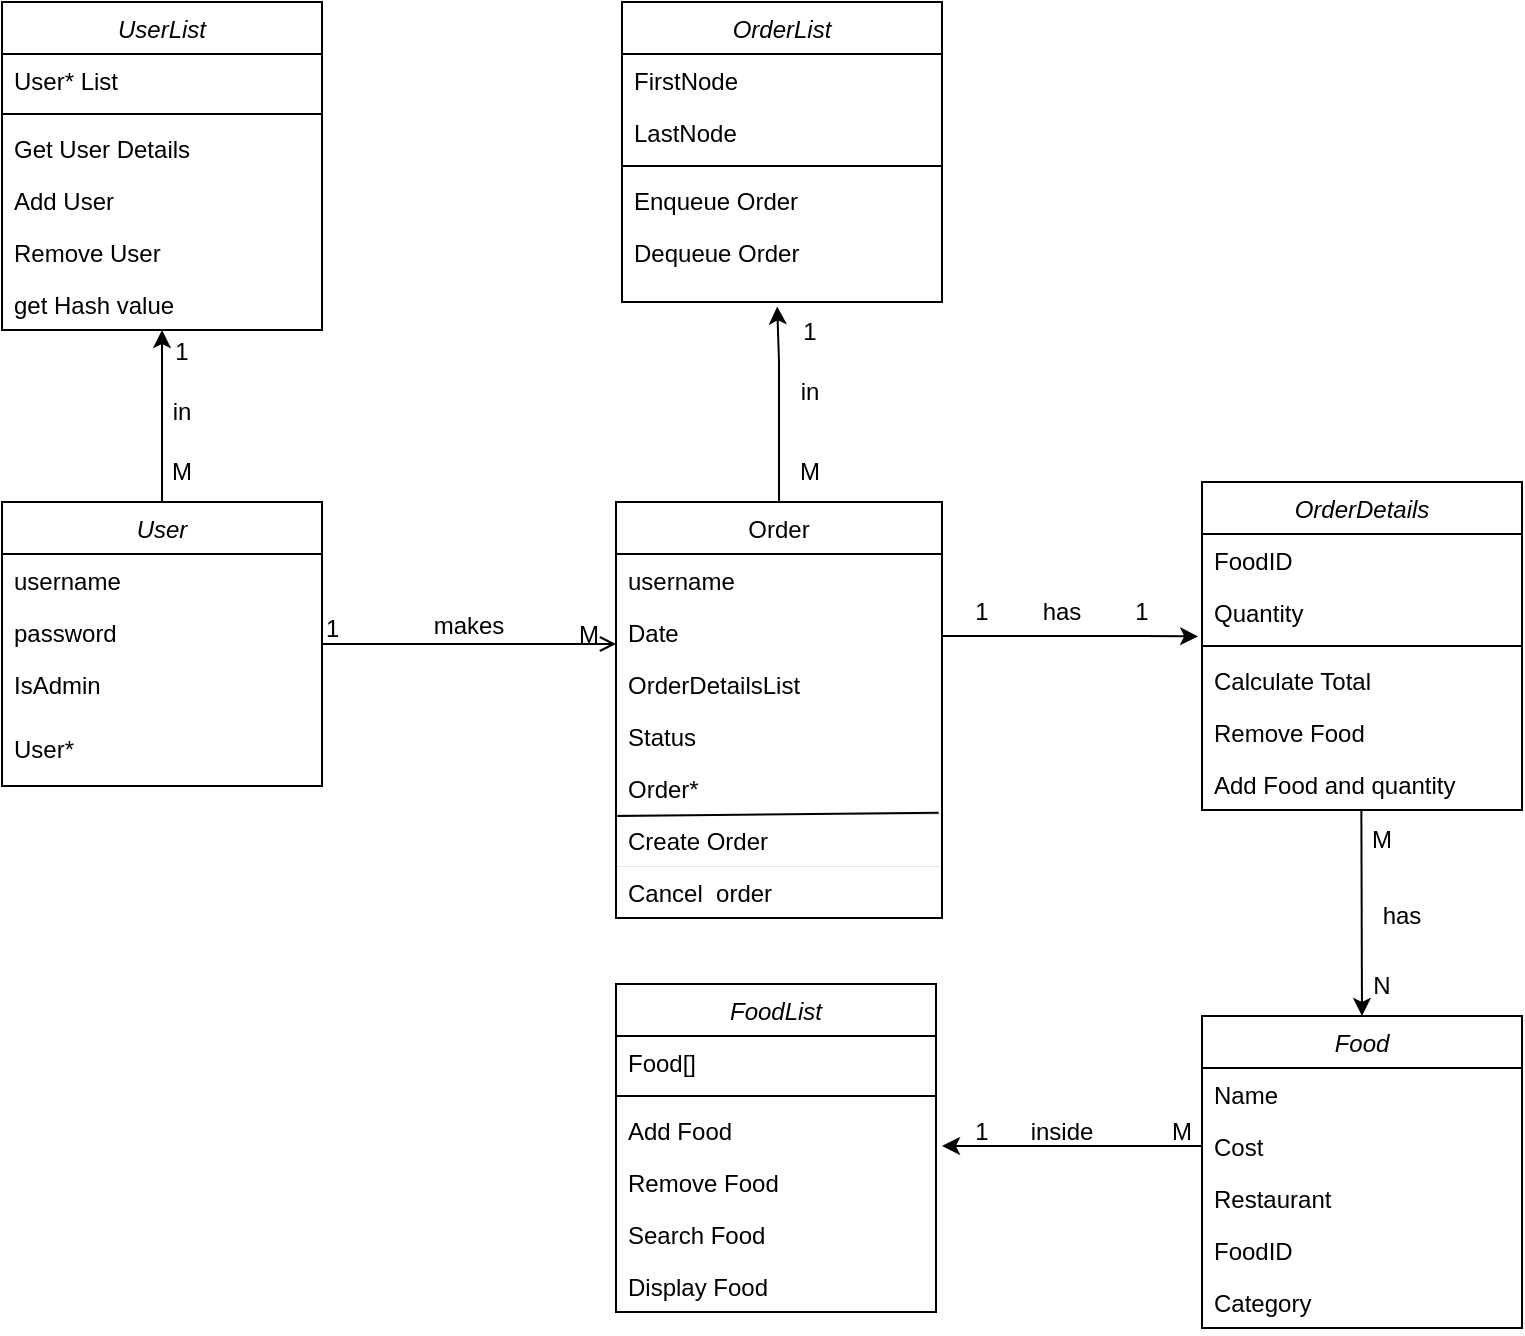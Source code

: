 <mxfile version="21.6.6" type="github">
  <diagram id="C5RBs43oDa-KdzZeNtuy" name="Page-1">
    <mxGraphModel dx="1050" dy="1743" grid="1" gridSize="10" guides="1" tooltips="1" connect="1" arrows="1" fold="1" page="1" pageScale="1" pageWidth="827" pageHeight="1169" math="0" shadow="0">
      <root>
        <mxCell id="WIyWlLk6GJQsqaUBKTNV-0" />
        <mxCell id="WIyWlLk6GJQsqaUBKTNV-1" parent="WIyWlLk6GJQsqaUBKTNV-0" />
        <mxCell id="X8eIq43BwJMKzfeHk-XH-90" value="" style="edgeStyle=orthogonalEdgeStyle;rounded=0;orthogonalLoop=1;jettySize=auto;html=1;entryX=0.5;entryY=1;entryDx=0;entryDy=0;" parent="WIyWlLk6GJQsqaUBKTNV-1" source="zkfFHV4jXpPFQw0GAbJ--0" target="X8eIq43BwJMKzfeHk-XH-100" edge="1">
          <mxGeometry relative="1" as="geometry">
            <mxPoint x="120" y="100" as="targetPoint" />
          </mxGeometry>
        </mxCell>
        <mxCell id="zkfFHV4jXpPFQw0GAbJ--0" value="User" style="swimlane;fontStyle=2;align=center;verticalAlign=top;childLayout=stackLayout;horizontal=1;startSize=26;horizontalStack=0;resizeParent=1;resizeLast=0;collapsible=1;marginBottom=0;rounded=0;shadow=0;strokeWidth=1;" parent="WIyWlLk6GJQsqaUBKTNV-1" vertex="1">
          <mxGeometry x="40" y="180" width="160" height="142" as="geometry">
            <mxRectangle x="230" y="140" width="160" height="26" as="alternateBounds" />
          </mxGeometry>
        </mxCell>
        <mxCell id="zkfFHV4jXpPFQw0GAbJ--1" value="username" style="text;align=left;verticalAlign=top;spacingLeft=4;spacingRight=4;overflow=hidden;rotatable=0;points=[[0,0.5],[1,0.5]];portConstraint=eastwest;" parent="zkfFHV4jXpPFQw0GAbJ--0" vertex="1">
          <mxGeometry y="26" width="160" height="26" as="geometry" />
        </mxCell>
        <mxCell id="zkfFHV4jXpPFQw0GAbJ--2" value="password" style="text;align=left;verticalAlign=top;spacingLeft=4;spacingRight=4;overflow=hidden;rotatable=0;points=[[0,0.5],[1,0.5]];portConstraint=eastwest;rounded=0;shadow=0;html=0;" parent="zkfFHV4jXpPFQw0GAbJ--0" vertex="1">
          <mxGeometry y="52" width="160" height="26" as="geometry" />
        </mxCell>
        <mxCell id="zkfFHV4jXpPFQw0GAbJ--3" value="IsAdmin" style="text;align=left;verticalAlign=top;spacingLeft=4;spacingRight=4;overflow=hidden;rotatable=0;points=[[0,0.5],[1,0.5]];portConstraint=eastwest;rounded=0;shadow=0;html=0;" parent="zkfFHV4jXpPFQw0GAbJ--0" vertex="1">
          <mxGeometry y="78" width="160" height="32" as="geometry" />
        </mxCell>
        <mxCell id="X8eIq43BwJMKzfeHk-XH-84" value="User*" style="text;align=left;verticalAlign=top;spacingLeft=4;spacingRight=4;overflow=hidden;rotatable=0;points=[[0,0.5],[1,0.5]];portConstraint=eastwest;rounded=0;shadow=0;html=0;" parent="zkfFHV4jXpPFQw0GAbJ--0" vertex="1">
          <mxGeometry y="110" width="160" height="32" as="geometry" />
        </mxCell>
        <mxCell id="X8eIq43BwJMKzfeHk-XH-66" value="" style="edgeStyle=orthogonalEdgeStyle;rounded=0;orthogonalLoop=1;jettySize=auto;html=1;entryX=0.485;entryY=1.085;entryDx=0;entryDy=0;entryPerimeter=0;" parent="WIyWlLk6GJQsqaUBKTNV-1" source="zkfFHV4jXpPFQw0GAbJ--17" edge="1">
          <mxGeometry relative="1" as="geometry">
            <mxPoint x="427.6" y="82.21" as="targetPoint" />
            <Array as="points">
              <mxPoint x="428" y="110" />
              <mxPoint x="428" y="110" />
            </Array>
          </mxGeometry>
        </mxCell>
        <mxCell id="zkfFHV4jXpPFQw0GAbJ--17" value="Order" style="swimlane;fontStyle=0;align=center;verticalAlign=top;childLayout=stackLayout;horizontal=1;startSize=26;horizontalStack=0;resizeParent=1;resizeLast=0;collapsible=1;marginBottom=0;rounded=0;shadow=0;strokeWidth=1;" parent="WIyWlLk6GJQsqaUBKTNV-1" vertex="1">
          <mxGeometry x="347" y="180" width="163" height="208" as="geometry">
            <mxRectangle x="550" y="140" width="160" height="26" as="alternateBounds" />
          </mxGeometry>
        </mxCell>
        <mxCell id="zkfFHV4jXpPFQw0GAbJ--18" value="username" style="text;align=left;verticalAlign=top;spacingLeft=4;spacingRight=4;overflow=hidden;rotatable=0;points=[[0,0.5],[1,0.5]];portConstraint=eastwest;" parent="zkfFHV4jXpPFQw0GAbJ--17" vertex="1">
          <mxGeometry y="26" width="163" height="26" as="geometry" />
        </mxCell>
        <mxCell id="zkfFHV4jXpPFQw0GAbJ--19" value="Date" style="text;align=left;verticalAlign=top;spacingLeft=4;spacingRight=4;overflow=hidden;rotatable=0;points=[[0,0.5],[1,0.5]];portConstraint=eastwest;rounded=0;shadow=0;html=0;" parent="zkfFHV4jXpPFQw0GAbJ--17" vertex="1">
          <mxGeometry y="52" width="163" height="26" as="geometry" />
        </mxCell>
        <mxCell id="X8eIq43BwJMKzfeHk-XH-0" value="OrderDetailsList" style="text;align=left;verticalAlign=top;spacingLeft=4;spacingRight=4;overflow=hidden;rotatable=0;points=[[0,0.5],[1,0.5]];portConstraint=eastwest;rounded=0;shadow=0;html=0;" parent="zkfFHV4jXpPFQw0GAbJ--17" vertex="1">
          <mxGeometry y="78" width="163" height="26" as="geometry" />
        </mxCell>
        <mxCell id="zkfFHV4jXpPFQw0GAbJ--20" value="Status" style="text;align=left;verticalAlign=top;spacingLeft=4;spacingRight=4;overflow=hidden;rotatable=0;points=[[0,0.5],[1,0.5]];portConstraint=eastwest;rounded=0;shadow=0;html=0;" parent="zkfFHV4jXpPFQw0GAbJ--17" vertex="1">
          <mxGeometry y="104" width="163" height="26" as="geometry" />
        </mxCell>
        <mxCell id="X8eIq43BwJMKzfeHk-XH-83" value="Order*" style="text;align=left;verticalAlign=top;spacingLeft=4;spacingRight=4;overflow=hidden;rotatable=0;points=[[0,0.5],[1,0.5]];portConstraint=eastwest;rounded=0;shadow=0;html=0;strokeColor=none;" parent="zkfFHV4jXpPFQw0GAbJ--17" vertex="1">
          <mxGeometry y="130" width="163" height="26" as="geometry" />
        </mxCell>
        <mxCell id="X8eIq43BwJMKzfeHk-XH-107" value="Create Order" style="text;align=left;verticalAlign=top;spacingLeft=4;spacingRight=4;overflow=hidden;rotatable=0;points=[[0,0.5],[1,0.5]];portConstraint=eastwest;rounded=0;shadow=0;html=0;perimeterSpacing=1;strokeWidth=0;strokeColor=default;" parent="zkfFHV4jXpPFQw0GAbJ--17" vertex="1">
          <mxGeometry y="156" width="163" height="26" as="geometry" />
        </mxCell>
        <mxCell id="HsRnKCsZmH4A8AVYPV3N-1" value="Cancel  order" style="text;align=left;verticalAlign=top;spacingLeft=4;spacingRight=4;overflow=hidden;rotatable=0;points=[[0,0.5],[1,0.5]];portConstraint=eastwest;rounded=0;shadow=0;html=0;perimeterSpacing=0;strokeWidth=0;strokeColor=none;" vertex="1" parent="zkfFHV4jXpPFQw0GAbJ--17">
          <mxGeometry y="182" width="163" height="26" as="geometry" />
        </mxCell>
        <mxCell id="HsRnKCsZmH4A8AVYPV3N-7" value="" style="endArrow=none;html=1;rounded=0;exitX=0.01;exitY=0.071;exitDx=0;exitDy=0;exitPerimeter=0;entryX=0.984;entryY=0.014;entryDx=0;entryDy=0;entryPerimeter=0;" edge="1" parent="zkfFHV4jXpPFQw0GAbJ--17" source="X8eIq43BwJMKzfeHk-XH-107" target="X8eIq43BwJMKzfeHk-XH-107">
          <mxGeometry width="50" height="50" relative="1" as="geometry">
            <mxPoint x="133" y="150" as="sourcePoint" />
            <mxPoint x="183" y="100" as="targetPoint" />
          </mxGeometry>
        </mxCell>
        <mxCell id="zkfFHV4jXpPFQw0GAbJ--26" value="" style="endArrow=open;shadow=0;strokeWidth=1;rounded=0;endFill=1;edgeStyle=elbowEdgeStyle;elbow=vertical;" parent="WIyWlLk6GJQsqaUBKTNV-1" source="zkfFHV4jXpPFQw0GAbJ--0" target="zkfFHV4jXpPFQw0GAbJ--17" edge="1">
          <mxGeometry x="0.5" y="41" relative="1" as="geometry">
            <mxPoint x="380" y="192" as="sourcePoint" />
            <mxPoint x="540" y="192" as="targetPoint" />
            <mxPoint x="-40" y="32" as="offset" />
          </mxGeometry>
        </mxCell>
        <mxCell id="zkfFHV4jXpPFQw0GAbJ--27" value="1" style="resizable=0;align=left;verticalAlign=bottom;labelBackgroundColor=none;fontSize=12;" parent="zkfFHV4jXpPFQw0GAbJ--26" connectable="0" vertex="1">
          <mxGeometry x="-1" relative="1" as="geometry">
            <mxPoint y="1" as="offset" />
          </mxGeometry>
        </mxCell>
        <mxCell id="zkfFHV4jXpPFQw0GAbJ--28" value="M" style="resizable=0;align=right;verticalAlign=bottom;labelBackgroundColor=none;fontSize=12;" parent="zkfFHV4jXpPFQw0GAbJ--26" connectable="0" vertex="1">
          <mxGeometry x="1" relative="1" as="geometry">
            <mxPoint x="-7" y="4" as="offset" />
          </mxGeometry>
        </mxCell>
        <mxCell id="zkfFHV4jXpPFQw0GAbJ--29" value="makes" style="text;html=1;resizable=0;points=[];;align=center;verticalAlign=middle;labelBackgroundColor=none;rounded=0;shadow=0;strokeWidth=1;fontSize=12;" parent="zkfFHV4jXpPFQw0GAbJ--26" vertex="1" connectable="0">
          <mxGeometry x="0.5" y="49" relative="1" as="geometry">
            <mxPoint x="-38" y="40" as="offset" />
          </mxGeometry>
        </mxCell>
        <mxCell id="xoaC7Wog5zGQchS72uHS-1" value="Food" style="swimlane;fontStyle=2;align=center;verticalAlign=top;childLayout=stackLayout;horizontal=1;startSize=26;horizontalStack=0;resizeParent=1;resizeLast=0;collapsible=1;marginBottom=0;rounded=0;shadow=0;strokeWidth=1;" parent="WIyWlLk6GJQsqaUBKTNV-1" vertex="1">
          <mxGeometry x="640" y="437" width="160" height="156" as="geometry">
            <mxRectangle x="230" y="140" width="160" height="26" as="alternateBounds" />
          </mxGeometry>
        </mxCell>
        <mxCell id="xoaC7Wog5zGQchS72uHS-2" value="Name" style="text;align=left;verticalAlign=top;spacingLeft=4;spacingRight=4;overflow=hidden;rotatable=0;points=[[0,0.5],[1,0.5]];portConstraint=eastwest;" parent="xoaC7Wog5zGQchS72uHS-1" vertex="1">
          <mxGeometry y="26" width="160" height="26" as="geometry" />
        </mxCell>
        <mxCell id="xoaC7Wog5zGQchS72uHS-3" value="Cost" style="text;align=left;verticalAlign=top;spacingLeft=4;spacingRight=4;overflow=hidden;rotatable=0;points=[[0,0.5],[1,0.5]];portConstraint=eastwest;rounded=0;shadow=0;html=0;" parent="xoaC7Wog5zGQchS72uHS-1" vertex="1">
          <mxGeometry y="52" width="160" height="26" as="geometry" />
        </mxCell>
        <mxCell id="HsRnKCsZmH4A8AVYPV3N-0" value="Restaurant" style="text;align=left;verticalAlign=top;spacingLeft=4;spacingRight=4;overflow=hidden;rotatable=0;points=[[0,0.5],[1,0.5]];portConstraint=eastwest;rounded=0;shadow=0;html=0;" vertex="1" parent="xoaC7Wog5zGQchS72uHS-1">
          <mxGeometry y="78" width="160" height="26" as="geometry" />
        </mxCell>
        <mxCell id="xoaC7Wog5zGQchS72uHS-4" value="FoodID" style="text;align=left;verticalAlign=top;spacingLeft=4;spacingRight=4;overflow=hidden;rotatable=0;points=[[0,0.5],[1,0.5]];portConstraint=eastwest;rounded=0;shadow=0;html=0;" parent="xoaC7Wog5zGQchS72uHS-1" vertex="1">
          <mxGeometry y="104" width="160" height="26" as="geometry" />
        </mxCell>
        <mxCell id="X8eIq43BwJMKzfeHk-XH-7" value="Category" style="text;align=left;verticalAlign=top;spacingLeft=4;spacingRight=4;overflow=hidden;rotatable=0;points=[[0,0.5],[1,0.5]];portConstraint=eastwest;rounded=0;shadow=0;html=0;" parent="xoaC7Wog5zGQchS72uHS-1" vertex="1">
          <mxGeometry y="130" width="160" height="26" as="geometry" />
        </mxCell>
        <mxCell id="X8eIq43BwJMKzfeHk-XH-14" value="FoodList" style="swimlane;fontStyle=2;align=center;verticalAlign=top;childLayout=stackLayout;horizontal=1;startSize=26;horizontalStack=0;resizeParent=1;resizeLast=0;collapsible=1;marginBottom=0;rounded=0;shadow=0;strokeWidth=1;" parent="WIyWlLk6GJQsqaUBKTNV-1" vertex="1">
          <mxGeometry x="347" y="421" width="160" height="164" as="geometry">
            <mxRectangle x="230" y="140" width="160" height="26" as="alternateBounds" />
          </mxGeometry>
        </mxCell>
        <mxCell id="X8eIq43BwJMKzfeHk-XH-15" value="Food[]" style="text;align=left;verticalAlign=top;spacingLeft=4;spacingRight=4;overflow=hidden;rotatable=0;points=[[0,0.5],[1,0.5]];portConstraint=eastwest;" parent="X8eIq43BwJMKzfeHk-XH-14" vertex="1">
          <mxGeometry y="26" width="160" height="26" as="geometry" />
        </mxCell>
        <mxCell id="X8eIq43BwJMKzfeHk-XH-19" value="" style="line;html=1;strokeWidth=1;align=left;verticalAlign=middle;spacingTop=-1;spacingLeft=3;spacingRight=3;rotatable=0;labelPosition=right;points=[];portConstraint=eastwest;" parent="X8eIq43BwJMKzfeHk-XH-14" vertex="1">
          <mxGeometry y="52" width="160" height="8" as="geometry" />
        </mxCell>
        <mxCell id="X8eIq43BwJMKzfeHk-XH-20" value="Add Food" style="text;align=left;verticalAlign=top;spacingLeft=4;spacingRight=4;overflow=hidden;rotatable=0;points=[[0,0.5],[1,0.5]];portConstraint=eastwest;" parent="X8eIq43BwJMKzfeHk-XH-14" vertex="1">
          <mxGeometry y="60" width="160" height="26" as="geometry" />
        </mxCell>
        <mxCell id="X8eIq43BwJMKzfeHk-XH-23" value="Remove Food" style="text;align=left;verticalAlign=top;spacingLeft=4;spacingRight=4;overflow=hidden;rotatable=0;points=[[0,0.5],[1,0.5]];portConstraint=eastwest;" parent="X8eIq43BwJMKzfeHk-XH-14" vertex="1">
          <mxGeometry y="86" width="160" height="26" as="geometry" />
        </mxCell>
        <mxCell id="X8eIq43BwJMKzfeHk-XH-24" value="Search Food" style="text;align=left;verticalAlign=top;spacingLeft=4;spacingRight=4;overflow=hidden;rotatable=0;points=[[0,0.5],[1,0.5]];portConstraint=eastwest;" parent="X8eIq43BwJMKzfeHk-XH-14" vertex="1">
          <mxGeometry y="112" width="160" height="26" as="geometry" />
        </mxCell>
        <mxCell id="X8eIq43BwJMKzfeHk-XH-25" value="Display Food" style="text;align=left;verticalAlign=top;spacingLeft=4;spacingRight=4;overflow=hidden;rotatable=0;points=[[0,0.5],[1,0.5]];portConstraint=eastwest;" parent="X8eIq43BwJMKzfeHk-XH-14" vertex="1">
          <mxGeometry y="138" width="160" height="26" as="geometry" />
        </mxCell>
        <mxCell id="X8eIq43BwJMKzfeHk-XH-26" value="OrderDetails" style="swimlane;fontStyle=2;align=center;verticalAlign=top;childLayout=stackLayout;horizontal=1;startSize=26;horizontalStack=0;resizeParent=1;resizeLast=0;collapsible=1;marginBottom=0;rounded=0;shadow=0;strokeWidth=1;" parent="WIyWlLk6GJQsqaUBKTNV-1" vertex="1">
          <mxGeometry x="640" y="170" width="160" height="164" as="geometry">
            <mxRectangle x="230" y="140" width="160" height="26" as="alternateBounds" />
          </mxGeometry>
        </mxCell>
        <mxCell id="X8eIq43BwJMKzfeHk-XH-27" value="FoodID" style="text;align=left;verticalAlign=top;spacingLeft=4;spacingRight=4;overflow=hidden;rotatable=0;points=[[0,0.5],[1,0.5]];portConstraint=eastwest;" parent="X8eIq43BwJMKzfeHk-XH-26" vertex="1">
          <mxGeometry y="26" width="160" height="26" as="geometry" />
        </mxCell>
        <mxCell id="X8eIq43BwJMKzfeHk-XH-36" value="Quantity" style="text;align=left;verticalAlign=top;spacingLeft=4;spacingRight=4;overflow=hidden;rotatable=0;points=[[0,0.5],[1,0.5]];portConstraint=eastwest;" parent="X8eIq43BwJMKzfeHk-XH-26" vertex="1">
          <mxGeometry y="52" width="160" height="26" as="geometry" />
        </mxCell>
        <mxCell id="X8eIq43BwJMKzfeHk-XH-28" value="" style="line;html=1;strokeWidth=1;align=left;verticalAlign=middle;spacingTop=-1;spacingLeft=3;spacingRight=3;rotatable=0;labelPosition=right;points=[];portConstraint=eastwest;" parent="X8eIq43BwJMKzfeHk-XH-26" vertex="1">
          <mxGeometry y="78" width="160" height="8" as="geometry" />
        </mxCell>
        <mxCell id="X8eIq43BwJMKzfeHk-XH-29" value="Calculate Total" style="text;align=left;verticalAlign=top;spacingLeft=4;spacingRight=4;overflow=hidden;rotatable=0;points=[[0,0.5],[1,0.5]];portConstraint=eastwest;" parent="X8eIq43BwJMKzfeHk-XH-26" vertex="1">
          <mxGeometry y="86" width="160" height="26" as="geometry" />
        </mxCell>
        <mxCell id="X8eIq43BwJMKzfeHk-XH-30" value="Remove Food" style="text;align=left;verticalAlign=top;spacingLeft=4;spacingRight=4;overflow=hidden;rotatable=0;points=[[0,0.5],[1,0.5]];portConstraint=eastwest;" parent="X8eIq43BwJMKzfeHk-XH-26" vertex="1">
          <mxGeometry y="112" width="160" height="26" as="geometry" />
        </mxCell>
        <mxCell id="X8eIq43BwJMKzfeHk-XH-31" value="Add Food and quantity" style="text;align=left;verticalAlign=top;spacingLeft=4;spacingRight=4;overflow=hidden;rotatable=0;points=[[0,0.5],[1,0.5]];portConstraint=eastwest;" parent="X8eIq43BwJMKzfeHk-XH-26" vertex="1">
          <mxGeometry y="138" width="160" height="26" as="geometry" />
        </mxCell>
        <mxCell id="X8eIq43BwJMKzfeHk-XH-35" style="edgeStyle=orthogonalEdgeStyle;rounded=0;orthogonalLoop=1;jettySize=auto;html=1;exitX=1;exitY=0.5;exitDx=0;exitDy=0;entryX=-0.012;entryY=0.969;entryDx=0;entryDy=0;entryPerimeter=0;" parent="WIyWlLk6GJQsqaUBKTNV-1" source="zkfFHV4jXpPFQw0GAbJ--20" target="X8eIq43BwJMKzfeHk-XH-36" edge="1">
          <mxGeometry relative="1" as="geometry">
            <mxPoint x="620" y="220" as="targetPoint" />
            <Array as="points">
              <mxPoint x="610" y="247" />
              <mxPoint x="610" y="247" />
            </Array>
          </mxGeometry>
        </mxCell>
        <mxCell id="X8eIq43BwJMKzfeHk-XH-46" value="M" style="text;html=1;strokeColor=none;fillColor=none;align=center;verticalAlign=middle;whiteSpace=wrap;rounded=0;" parent="WIyWlLk6GJQsqaUBKTNV-1" vertex="1">
          <mxGeometry x="700" y="334" width="60" height="30" as="geometry" />
        </mxCell>
        <mxCell id="X8eIq43BwJMKzfeHk-XH-47" style="edgeStyle=orthogonalEdgeStyle;rounded=0;orthogonalLoop=1;jettySize=auto;html=1;exitX=0;exitY=0.5;exitDx=0;exitDy=0;" parent="WIyWlLk6GJQsqaUBKTNV-1" source="xoaC7Wog5zGQchS72uHS-3" edge="1">
          <mxGeometry relative="1" as="geometry">
            <mxPoint x="510" y="502" as="targetPoint" />
          </mxGeometry>
        </mxCell>
        <mxCell id="X8eIq43BwJMKzfeHk-XH-48" value="M" style="text;html=1;strokeColor=none;fillColor=none;align=center;verticalAlign=middle;whiteSpace=wrap;rounded=0;" parent="WIyWlLk6GJQsqaUBKTNV-1" vertex="1">
          <mxGeometry x="600" y="480" width="60" height="30" as="geometry" />
        </mxCell>
        <mxCell id="X8eIq43BwJMKzfeHk-XH-49" value="has" style="text;html=1;strokeColor=none;fillColor=none;align=center;verticalAlign=middle;whiteSpace=wrap;rounded=0;" parent="WIyWlLk6GJQsqaUBKTNV-1" vertex="1">
          <mxGeometry x="710" y="372" width="60" height="30" as="geometry" />
        </mxCell>
        <mxCell id="X8eIq43BwJMKzfeHk-XH-50" value="" style="endArrow=classic;html=1;rounded=0;exitX=0.498;exitY=0.985;exitDx=0;exitDy=0;exitPerimeter=0;entryX=0.5;entryY=0;entryDx=0;entryDy=0;" parent="WIyWlLk6GJQsqaUBKTNV-1" source="X8eIq43BwJMKzfeHk-XH-31" target="xoaC7Wog5zGQchS72uHS-1" edge="1">
          <mxGeometry width="50" height="50" relative="1" as="geometry">
            <mxPoint x="390" y="350" as="sourcePoint" />
            <mxPoint x="440" y="300" as="targetPoint" />
          </mxGeometry>
        </mxCell>
        <mxCell id="X8eIq43BwJMKzfeHk-XH-51" value="N" style="text;html=1;strokeColor=none;fillColor=none;align=center;verticalAlign=middle;whiteSpace=wrap;rounded=0;" parent="WIyWlLk6GJQsqaUBKTNV-1" vertex="1">
          <mxGeometry x="700" y="407" width="60" height="30" as="geometry" />
        </mxCell>
        <mxCell id="X8eIq43BwJMKzfeHk-XH-52" value="has" style="text;html=1;strokeColor=none;fillColor=none;align=center;verticalAlign=middle;whiteSpace=wrap;rounded=0;" parent="WIyWlLk6GJQsqaUBKTNV-1" vertex="1">
          <mxGeometry x="540" y="220" width="60" height="30" as="geometry" />
        </mxCell>
        <mxCell id="X8eIq43BwJMKzfeHk-XH-53" value="1" style="text;html=1;strokeColor=none;fillColor=none;align=center;verticalAlign=middle;whiteSpace=wrap;rounded=0;" parent="WIyWlLk6GJQsqaUBKTNV-1" vertex="1">
          <mxGeometry x="500" y="220" width="60" height="30" as="geometry" />
        </mxCell>
        <mxCell id="X8eIq43BwJMKzfeHk-XH-54" value="1" style="text;html=1;strokeColor=none;fillColor=none;align=center;verticalAlign=middle;whiteSpace=wrap;rounded=0;" parent="WIyWlLk6GJQsqaUBKTNV-1" vertex="1">
          <mxGeometry x="580" y="220" width="60" height="30" as="geometry" />
        </mxCell>
        <mxCell id="X8eIq43BwJMKzfeHk-XH-55" value="1" style="text;html=1;strokeColor=none;fillColor=none;align=center;verticalAlign=middle;whiteSpace=wrap;rounded=0;" parent="WIyWlLk6GJQsqaUBKTNV-1" vertex="1">
          <mxGeometry x="500" y="480" width="60" height="30" as="geometry" />
        </mxCell>
        <mxCell id="X8eIq43BwJMKzfeHk-XH-56" value="inside" style="text;html=1;strokeColor=none;fillColor=none;align=center;verticalAlign=middle;whiteSpace=wrap;rounded=0;" parent="WIyWlLk6GJQsqaUBKTNV-1" vertex="1">
          <mxGeometry x="540" y="480" width="60" height="30" as="geometry" />
        </mxCell>
        <mxCell id="X8eIq43BwJMKzfeHk-XH-72" value="OrderList" style="swimlane;fontStyle=2;align=center;verticalAlign=top;childLayout=stackLayout;horizontal=1;startSize=26;horizontalStack=0;resizeParent=1;resizeLast=0;collapsible=1;marginBottom=0;rounded=0;shadow=0;strokeWidth=1;" parent="WIyWlLk6GJQsqaUBKTNV-1" vertex="1">
          <mxGeometry x="350" y="-70" width="160" height="150" as="geometry">
            <mxRectangle x="230" y="140" width="160" height="26" as="alternateBounds" />
          </mxGeometry>
        </mxCell>
        <mxCell id="X8eIq43BwJMKzfeHk-XH-74" value="FirstNode" style="text;align=left;verticalAlign=top;spacingLeft=4;spacingRight=4;overflow=hidden;rotatable=0;points=[[0,0.5],[1,0.5]];portConstraint=eastwest;" parent="X8eIq43BwJMKzfeHk-XH-72" vertex="1">
          <mxGeometry y="26" width="160" height="26" as="geometry" />
        </mxCell>
        <mxCell id="X8eIq43BwJMKzfeHk-XH-79" value="LastNode" style="text;align=left;verticalAlign=top;spacingLeft=4;spacingRight=4;overflow=hidden;rotatable=0;points=[[0,0.5],[1,0.5]];portConstraint=eastwest;" parent="X8eIq43BwJMKzfeHk-XH-72" vertex="1">
          <mxGeometry y="52" width="160" height="26" as="geometry" />
        </mxCell>
        <mxCell id="X8eIq43BwJMKzfeHk-XH-75" value="" style="line;html=1;strokeWidth=1;align=left;verticalAlign=middle;spacingTop=-1;spacingLeft=3;spacingRight=3;rotatable=0;labelPosition=right;points=[];portConstraint=eastwest;" parent="X8eIq43BwJMKzfeHk-XH-72" vertex="1">
          <mxGeometry y="78" width="160" height="8" as="geometry" />
        </mxCell>
        <mxCell id="X8eIq43BwJMKzfeHk-XH-76" value="Enqueue Order" style="text;align=left;verticalAlign=top;spacingLeft=4;spacingRight=4;overflow=hidden;rotatable=0;points=[[0,0.5],[1,0.5]];portConstraint=eastwest;" parent="X8eIq43BwJMKzfeHk-XH-72" vertex="1">
          <mxGeometry y="86" width="160" height="26" as="geometry" />
        </mxCell>
        <mxCell id="X8eIq43BwJMKzfeHk-XH-77" value="Dequeue Order" style="text;align=left;verticalAlign=top;spacingLeft=4;spacingRight=4;overflow=hidden;rotatable=0;points=[[0,0.5],[1,0.5]];portConstraint=eastwest;" parent="X8eIq43BwJMKzfeHk-XH-72" vertex="1">
          <mxGeometry y="112" width="160" height="26" as="geometry" />
        </mxCell>
        <mxCell id="X8eIq43BwJMKzfeHk-XH-80" value="M" style="text;html=1;strokeColor=none;fillColor=none;align=center;verticalAlign=middle;whiteSpace=wrap;rounded=0;" parent="WIyWlLk6GJQsqaUBKTNV-1" vertex="1">
          <mxGeometry x="414" y="150" width="60" height="30" as="geometry" />
        </mxCell>
        <mxCell id="X8eIq43BwJMKzfeHk-XH-81" value="1" style="text;html=1;strokeColor=none;fillColor=none;align=center;verticalAlign=middle;whiteSpace=wrap;rounded=0;" parent="WIyWlLk6GJQsqaUBKTNV-1" vertex="1">
          <mxGeometry x="414" y="80" width="60" height="30" as="geometry" />
        </mxCell>
        <mxCell id="X8eIq43BwJMKzfeHk-XH-82" value="in" style="text;html=1;strokeColor=none;fillColor=none;align=center;verticalAlign=middle;whiteSpace=wrap;rounded=0;" parent="WIyWlLk6GJQsqaUBKTNV-1" vertex="1">
          <mxGeometry x="414" y="110" width="60" height="30" as="geometry" />
        </mxCell>
        <mxCell id="X8eIq43BwJMKzfeHk-XH-97" value="M" style="text;html=1;strokeColor=none;fillColor=none;align=center;verticalAlign=middle;whiteSpace=wrap;rounded=0;" parent="WIyWlLk6GJQsqaUBKTNV-1" vertex="1">
          <mxGeometry x="100" y="150" width="60" height="30" as="geometry" />
        </mxCell>
        <mxCell id="X8eIq43BwJMKzfeHk-XH-98" value="1" style="text;html=1;strokeColor=none;fillColor=none;align=center;verticalAlign=middle;whiteSpace=wrap;rounded=0;" parent="WIyWlLk6GJQsqaUBKTNV-1" vertex="1">
          <mxGeometry x="100" y="90" width="60" height="30" as="geometry" />
        </mxCell>
        <mxCell id="X8eIq43BwJMKzfeHk-XH-99" value="in" style="text;html=1;strokeColor=none;fillColor=none;align=center;verticalAlign=middle;whiteSpace=wrap;rounded=0;" parent="WIyWlLk6GJQsqaUBKTNV-1" vertex="1">
          <mxGeometry x="100" y="120" width="60" height="30" as="geometry" />
        </mxCell>
        <mxCell id="X8eIq43BwJMKzfeHk-XH-100" value="UserList" style="swimlane;fontStyle=2;align=center;verticalAlign=top;childLayout=stackLayout;horizontal=1;startSize=26;horizontalStack=0;resizeParent=1;resizeLast=0;collapsible=1;marginBottom=0;rounded=0;shadow=0;strokeWidth=1;" parent="WIyWlLk6GJQsqaUBKTNV-1" vertex="1">
          <mxGeometry x="40" y="-70" width="160" height="164" as="geometry">
            <mxRectangle x="230" y="140" width="160" height="26" as="alternateBounds" />
          </mxGeometry>
        </mxCell>
        <mxCell id="X8eIq43BwJMKzfeHk-XH-102" value="User* List" style="text;align=left;verticalAlign=top;spacingLeft=4;spacingRight=4;overflow=hidden;rotatable=0;points=[[0,0.5],[1,0.5]];portConstraint=eastwest;" parent="X8eIq43BwJMKzfeHk-XH-100" vertex="1">
          <mxGeometry y="26" width="160" height="26" as="geometry" />
        </mxCell>
        <mxCell id="X8eIq43BwJMKzfeHk-XH-103" value="" style="line;html=1;strokeWidth=1;align=left;verticalAlign=middle;spacingTop=-1;spacingLeft=3;spacingRight=3;rotatable=0;labelPosition=right;points=[];portConstraint=eastwest;" parent="X8eIq43BwJMKzfeHk-XH-100" vertex="1">
          <mxGeometry y="52" width="160" height="8" as="geometry" />
        </mxCell>
        <mxCell id="X8eIq43BwJMKzfeHk-XH-104" value="Get User Details" style="text;align=left;verticalAlign=top;spacingLeft=4;spacingRight=4;overflow=hidden;rotatable=0;points=[[0,0.5],[1,0.5]];portConstraint=eastwest;" parent="X8eIq43BwJMKzfeHk-XH-100" vertex="1">
          <mxGeometry y="60" width="160" height="26" as="geometry" />
        </mxCell>
        <mxCell id="X8eIq43BwJMKzfeHk-XH-105" value="Add User" style="text;align=left;verticalAlign=top;spacingLeft=4;spacingRight=4;overflow=hidden;rotatable=0;points=[[0,0.5],[1,0.5]];portConstraint=eastwest;" parent="X8eIq43BwJMKzfeHk-XH-100" vertex="1">
          <mxGeometry y="86" width="160" height="26" as="geometry" />
        </mxCell>
        <mxCell id="X8eIq43BwJMKzfeHk-XH-106" value="Remove User" style="text;align=left;verticalAlign=top;spacingLeft=4;spacingRight=4;overflow=hidden;rotatable=0;points=[[0,0.5],[1,0.5]];portConstraint=eastwest;" parent="X8eIq43BwJMKzfeHk-XH-100" vertex="1">
          <mxGeometry y="112" width="160" height="26" as="geometry" />
        </mxCell>
        <mxCell id="X8eIq43BwJMKzfeHk-XH-112" value="get Hash value" style="text;align=left;verticalAlign=top;spacingLeft=4;spacingRight=4;overflow=hidden;rotatable=0;points=[[0,0.5],[1,0.5]];portConstraint=eastwest;" parent="X8eIq43BwJMKzfeHk-XH-100" vertex="1">
          <mxGeometry y="138" width="160" height="26" as="geometry" />
        </mxCell>
      </root>
    </mxGraphModel>
  </diagram>
</mxfile>
